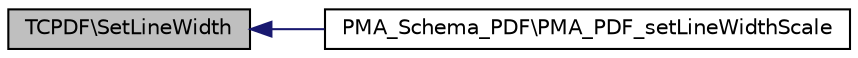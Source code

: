 digraph G
{
  edge [fontname="Helvetica",fontsize="10",labelfontname="Helvetica",labelfontsize="10"];
  node [fontname="Helvetica",fontsize="10",shape=record];
  rankdir="LR";
  Node1 [label="TCPDF\\SetLineWidth",height=0.2,width=0.4,color="black", fillcolor="grey75", style="filled" fontcolor="black"];
  Node1 -> Node2 [dir="back",color="midnightblue",fontsize="10",style="solid",fontname="Helvetica"];
  Node2 [label="PMA_Schema_PDF\\PMA_PDF_setLineWidthScale",height=0.2,width=0.4,color="black", fillcolor="white", style="filled",URL="$classPMA__Schema__PDF.html#ad57bfb7456d75e0b305926a2bf1fb6fc",tooltip="Sets the scaled line width."];
}
